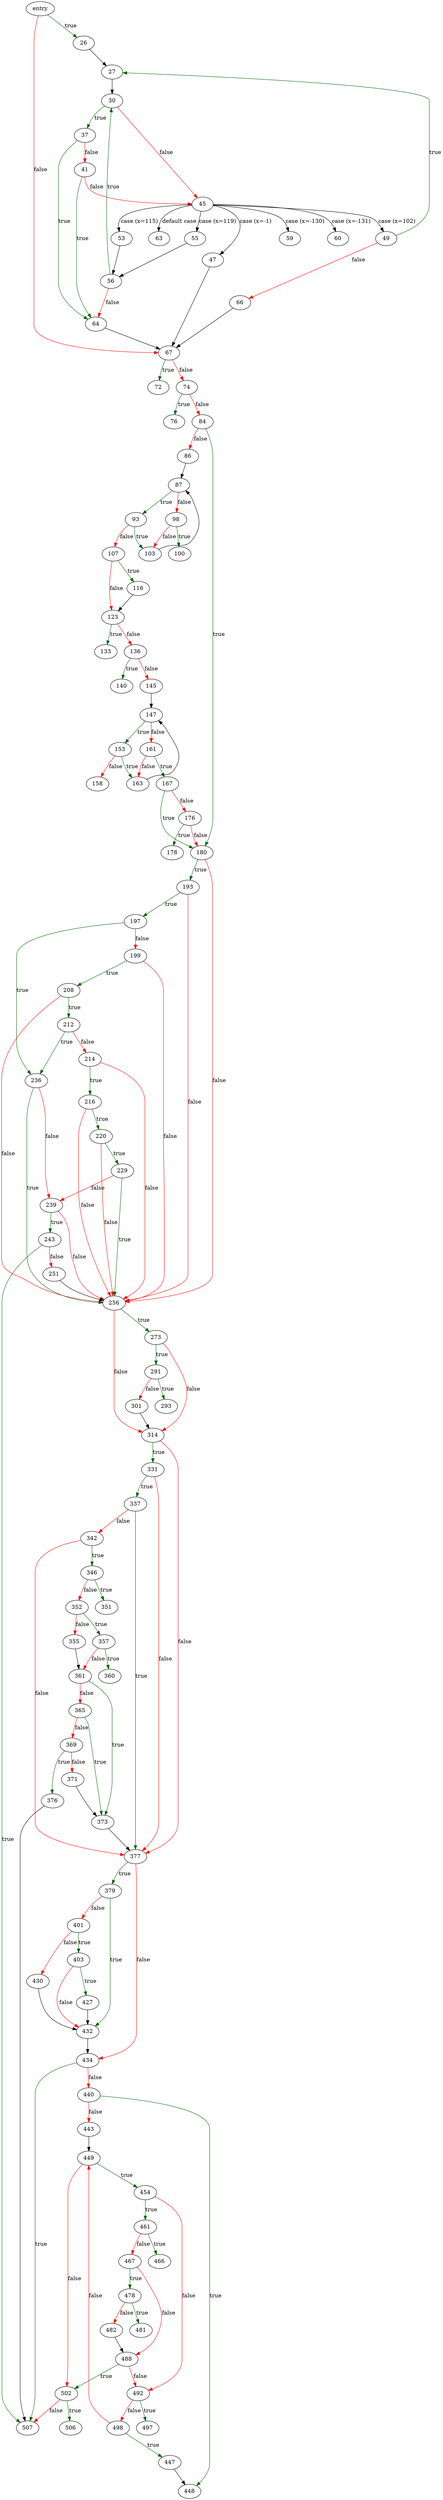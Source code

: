 digraph "main" {
	// Node definitions.
	2 [label=entry];
	26;
	27;
	30;
	37;
	41;
	45;
	47;
	49;
	53;
	55;
	56;
	59;
	60;
	63;
	64;
	66;
	67;
	72;
	74;
	76;
	84;
	86;
	87;
	93;
	98;
	100;
	103;
	107;
	116;
	123;
	133;
	136;
	140;
	145;
	147;
	153;
	158;
	161;
	163;
	167;
	176;
	178;
	180;
	193;
	197;
	199;
	208;
	212;
	214;
	216;
	220;
	229;
	236;
	239;
	243;
	251;
	256;
	273;
	291;
	293;
	301;
	314;
	331;
	337;
	342;
	346;
	351;
	352;
	355;
	357;
	360;
	361;
	365;
	369;
	371;
	373;
	376;
	377;
	379;
	401;
	403;
	427;
	430;
	432;
	434;
	440;
	443;
	447;
	448;
	449;
	454;
	461;
	466;
	467;
	478;
	481;
	482;
	488;
	492;
	497;
	498;
	502;
	506;
	507;

	// Edge definitions.
	2 -> 26 [
		color=darkgreen
		label=true
	];
	2 -> 67 [
		color=red
		label=false
	];
	26 -> 27;
	27 -> 30;
	30 -> 37 [
		color=darkgreen
		label=true
	];
	30 -> 45 [
		color=red
		label=false
	];
	37 -> 41 [
		color=red
		label=false
	];
	37 -> 64 [
		color=darkgreen
		label=true
	];
	41 -> 45 [
		color=red
		label=false
	];
	41 -> 64 [
		color=darkgreen
		label=true
	];
	45 -> 47 [label="case (x=-1)"];
	45 -> 49 [label="case (x=102)"];
	45 -> 53 [label="case (x=115)"];
	45 -> 55 [label="case (x=119)"];
	45 -> 59 [label="case (x=-130)"];
	45 -> 60 [label="case (x=-131)"];
	45 -> 63 [label="default case"];
	47 -> 67;
	49 -> 27 [
		color=darkgreen
		label=true
	];
	49 -> 66 [
		color=red
		label=false
	];
	53 -> 56;
	55 -> 56;
	56 -> 30 [
		color=darkgreen
		label=true
	];
	56 -> 64 [
		color=red
		label=false
	];
	64 -> 67;
	66 -> 67;
	67 -> 72 [
		color=darkgreen
		label=true
	];
	67 -> 74 [
		color=red
		label=false
	];
	74 -> 76 [
		color=darkgreen
		label=true
	];
	74 -> 84 [
		color=red
		label=false
	];
	84 -> 86 [
		color=red
		label=false
	];
	84 -> 180 [
		color=darkgreen
		label=true
	];
	86 -> 87;
	87 -> 93 [
		color=darkgreen
		label=true
	];
	87 -> 98 [
		color=red
		label=false
	];
	93 -> 103 [
		color=darkgreen
		label=true
	];
	93 -> 107 [
		color=red
		label=false
	];
	98 -> 100 [
		color=darkgreen
		label=true
	];
	98 -> 103 [
		color=red
		label=false
	];
	103 -> 87;
	107 -> 116 [
		color=darkgreen
		label=true
	];
	107 -> 123 [
		color=red
		label=false
	];
	116 -> 123;
	123 -> 133 [
		color=darkgreen
		label=true
	];
	123 -> 136 [
		color=red
		label=false
	];
	136 -> 140 [
		color=darkgreen
		label=true
	];
	136 -> 145 [
		color=red
		label=false
	];
	145 -> 147;
	147 -> 153 [
		color=darkgreen
		label=true
	];
	147 -> 161 [
		color=red
		label=false
	];
	153 -> 158 [
		color=red
		label=false
	];
	153 -> 163 [
		color=darkgreen
		label=true
	];
	161 -> 163 [
		color=red
		label=false
	];
	161 -> 167 [
		color=darkgreen
		label=true
	];
	163 -> 147;
	167 -> 176 [
		color=red
		label=false
	];
	167 -> 180 [
		color=darkgreen
		label=true
	];
	176 -> 178 [
		color=darkgreen
		label=true
	];
	176 -> 180 [
		color=red
		label=false
	];
	180 -> 193 [
		color=darkgreen
		label=true
	];
	180 -> 256 [
		color=red
		label=false
	];
	193 -> 197 [
		color=darkgreen
		label=true
	];
	193 -> 256 [
		color=red
		label=false
	];
	197 -> 199 [
		color=red
		label=false
	];
	197 -> 236 [
		color=darkgreen
		label=true
	];
	199 -> 208 [
		color=darkgreen
		label=true
	];
	199 -> 256 [
		color=red
		label=false
	];
	208 -> 212 [
		color=darkgreen
		label=true
	];
	208 -> 256 [
		color=red
		label=false
	];
	212 -> 214 [
		color=red
		label=false
	];
	212 -> 236 [
		color=darkgreen
		label=true
	];
	214 -> 216 [
		color=darkgreen
		label=true
	];
	214 -> 256 [
		color=red
		label=false
	];
	216 -> 220 [
		color=darkgreen
		label=true
	];
	216 -> 256 [
		color=red
		label=false
	];
	220 -> 229 [
		color=darkgreen
		label=true
	];
	220 -> 256 [
		color=red
		label=false
	];
	229 -> 239 [
		color=red
		label=false
	];
	229 -> 256 [
		color=darkgreen
		label=true
	];
	236 -> 239 [
		color=red
		label=false
	];
	236 -> 256 [
		color=darkgreen
		label=true
	];
	239 -> 243 [
		color=darkgreen
		label=true
	];
	239 -> 256 [
		color=red
		label=false
	];
	243 -> 251 [
		color=red
		label=false
	];
	243 -> 507 [
		color=darkgreen
		label=true
	];
	251 -> 256;
	256 -> 273 [
		color=darkgreen
		label=true
	];
	256 -> 314 [
		color=red
		label=false
	];
	273 -> 291 [
		color=darkgreen
		label=true
	];
	273 -> 314 [
		color=red
		label=false
	];
	291 -> 293 [
		color=darkgreen
		label=true
	];
	291 -> 301 [
		color=red
		label=false
	];
	301 -> 314;
	314 -> 331 [
		color=darkgreen
		label=true
	];
	314 -> 377 [
		color=red
		label=false
	];
	331 -> 337 [
		color=darkgreen
		label=true
	];
	331 -> 377 [
		color=red
		label=false
	];
	337 -> 342 [
		color=red
		label=false
	];
	337 -> 377 [
		color=darkgreen
		label=true
	];
	342 -> 346 [
		color=darkgreen
		label=true
	];
	342 -> 377 [
		color=red
		label=false
	];
	346 -> 351 [
		color=darkgreen
		label=true
	];
	346 -> 352 [
		color=red
		label=false
	];
	352 -> 355 [
		color=red
		label=false
	];
	352 -> 357 [
		color=darkgreen
		label=true
	];
	355 -> 361;
	357 -> 360 [
		color=darkgreen
		label=true
	];
	357 -> 361 [
		color=red
		label=false
	];
	361 -> 365 [
		color=red
		label=false
	];
	361 -> 373 [
		color=darkgreen
		label=true
	];
	365 -> 369 [
		color=red
		label=false
	];
	365 -> 373 [
		color=darkgreen
		label=true
	];
	369 -> 371 [
		color=red
		label=false
	];
	369 -> 376 [
		color=darkgreen
		label=true
	];
	371 -> 373;
	373 -> 377;
	376 -> 507;
	377 -> 379 [
		color=darkgreen
		label=true
	];
	377 -> 434 [
		color=red
		label=false
	];
	379 -> 401 [
		color=red
		label=false
	];
	379 -> 432 [
		color=darkgreen
		label=true
	];
	401 -> 403 [
		color=darkgreen
		label=true
	];
	401 -> 430 [
		color=red
		label=false
	];
	403 -> 427 [
		color=darkgreen
		label=true
	];
	403 -> 432 [
		color=red
		label=false
	];
	427 -> 432;
	430 -> 432;
	432 -> 434;
	434 -> 440 [
		color=red
		label=false
	];
	434 -> 507 [
		color=darkgreen
		label=true
	];
	440 -> 443 [
		color=red
		label=false
	];
	440 -> 448 [
		color=darkgreen
		label=true
	];
	443 -> 449;
	447 -> 448;
	449 -> 454 [
		color=darkgreen
		label=true
	];
	449 -> 502 [
		color=red
		label=false
	];
	454 -> 461 [
		color=darkgreen
		label=true
	];
	454 -> 492 [
		color=red
		label=false
	];
	461 -> 466 [
		color=darkgreen
		label=true
	];
	461 -> 467 [
		color=red
		label=false
	];
	467 -> 478 [
		color=darkgreen
		label=true
	];
	467 -> 488 [
		color=red
		label=false
	];
	478 -> 481 [
		color=darkgreen
		label=true
	];
	478 -> 482 [
		color=red
		label=false
	];
	482 -> 488;
	488 -> 492 [
		color=red
		label=false
	];
	488 -> 502 [
		color=darkgreen
		label=true
	];
	492 -> 497 [
		color=darkgreen
		label=true
	];
	492 -> 498 [
		color=red
		label=false
	];
	498 -> 447 [
		color=darkgreen
		label=true
	];
	498 -> 449 [
		color=red
		label=false
	];
	502 -> 506 [
		color=darkgreen
		label=true
	];
	502 -> 507 [
		color=red
		label=false
	];
}
